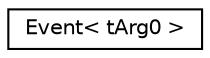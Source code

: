 digraph "Graphical Class Hierarchy"
{
 // LATEX_PDF_SIZE
  edge [fontname="Helvetica",fontsize="10",labelfontname="Helvetica",labelfontsize="10"];
  node [fontname="Helvetica",fontsize="10",shape=record];
  rankdir="LR";
  Node0 [label="Event\< tArg0 \>",height=0.2,width=0.4,color="black", fillcolor="white", style="filled",URL="$class_event.html",tooltip=" "];
}
